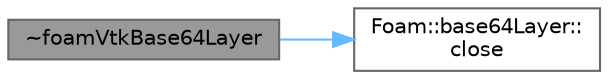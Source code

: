 digraph "~foamVtkBase64Layer"
{
 // LATEX_PDF_SIZE
  bgcolor="transparent";
  edge [fontname=Helvetica,fontsize=10,labelfontname=Helvetica,labelfontsize=10];
  node [fontname=Helvetica,fontsize=10,shape=box,height=0.2,width=0.4];
  rankdir="LR";
  Node1 [id="Node000001",label="~foamVtkBase64Layer",height=0.2,width=0.4,color="gray40", fillcolor="grey60", style="filled", fontcolor="black",tooltip=" "];
  Node1 -> Node2 [id="edge1_Node000001_Node000002",color="steelblue1",style="solid",tooltip=" "];
  Node2 [id="Node000002",label="Foam::base64Layer::\lclose",height=0.2,width=0.4,color="grey40", fillcolor="white", style="filled",URL="$classFoam_1_1base64Layer.html#a46143fd6de3be9ab9951f140d3ae8c2f",tooltip=" "];
}
